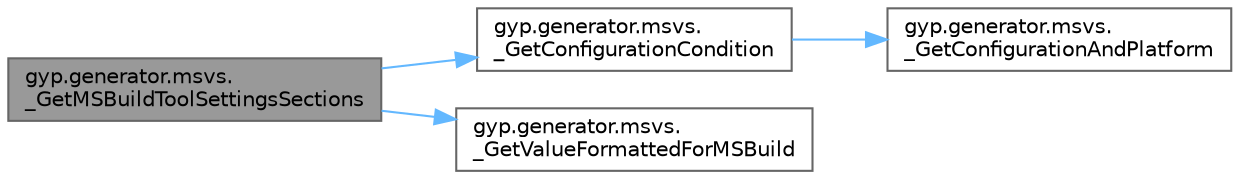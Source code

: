 digraph "gyp.generator.msvs._GetMSBuildToolSettingsSections"
{
 // LATEX_PDF_SIZE
  bgcolor="transparent";
  edge [fontname=Helvetica,fontsize=10,labelfontname=Helvetica,labelfontsize=10];
  node [fontname=Helvetica,fontsize=10,shape=box,height=0.2,width=0.4];
  rankdir="LR";
  Node1 [id="Node000001",label="gyp.generator.msvs.\l_GetMSBuildToolSettingsSections",height=0.2,width=0.4,color="gray40", fillcolor="grey60", style="filled", fontcolor="black",tooltip=" "];
  Node1 -> Node2 [id="edge4_Node000001_Node000002",color="steelblue1",style="solid",tooltip=" "];
  Node2 [id="Node000002",label="gyp.generator.msvs.\l_GetConfigurationCondition",height=0.2,width=0.4,color="grey40", fillcolor="white", style="filled",URL="$namespacegyp_1_1generator_1_1msvs.html#aaab7d5867cab0b15c15668bbd54044db",tooltip=" "];
  Node2 -> Node3 [id="edge5_Node000002_Node000003",color="steelblue1",style="solid",tooltip=" "];
  Node3 [id="Node000003",label="gyp.generator.msvs.\l_GetConfigurationAndPlatform",height=0.2,width=0.4,color="grey40", fillcolor="white", style="filled",URL="$namespacegyp_1_1generator_1_1msvs.html#a25c6d1a3709b823b71aac9992db367bd",tooltip=" "];
  Node1 -> Node4 [id="edge6_Node000001_Node000004",color="steelblue1",style="solid",tooltip=" "];
  Node4 [id="Node000004",label="gyp.generator.msvs.\l_GetValueFormattedForMSBuild",height=0.2,width=0.4,color="grey40", fillcolor="white", style="filled",URL="$namespacegyp_1_1generator_1_1msvs.html#a89b3705eb635de3b03096a7a355e9eda",tooltip=" "];
}
